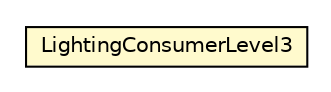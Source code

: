 #!/usr/local/bin/dot
#
# Class diagram 
# Generated by UMLGraph version R5_6-24-gf6e263 (http://www.umlgraph.org/)
#

digraph G {
	edge [fontname="Helvetica",fontsize=10,labelfontname="Helvetica",labelfontsize=10];
	node [fontname="Helvetica",fontsize=10,shape=plaintext];
	nodesep=0.25;
	ranksep=0.5;
	// org.universAAL.samples.lighting.client_regular.LightingConsumerLevel3
	c10895 [label=<<table title="org.universAAL.samples.lighting.client_regular.LightingConsumerLevel3" border="0" cellborder="1" cellspacing="0" cellpadding="2" port="p" bgcolor="lemonChiffon" href="./LightingConsumerLevel3.html">
		<tr><td><table border="0" cellspacing="0" cellpadding="1">
<tr><td align="center" balign="center"> LightingConsumerLevel3 </td></tr>
		</table></td></tr>
		</table>>, URL="./LightingConsumerLevel3.html", fontname="Helvetica", fontcolor="black", fontsize=10.0];
}

